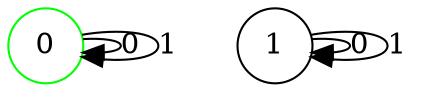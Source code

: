 digraph {
	node [color=green shape=circle]
	0
	node [color=black shape=circle]
	1
	0 -> 0 [label=0]
	0 -> 0 [label=1]
	1 -> 1 [label=0]
	1 -> 1 [label=1]
}
